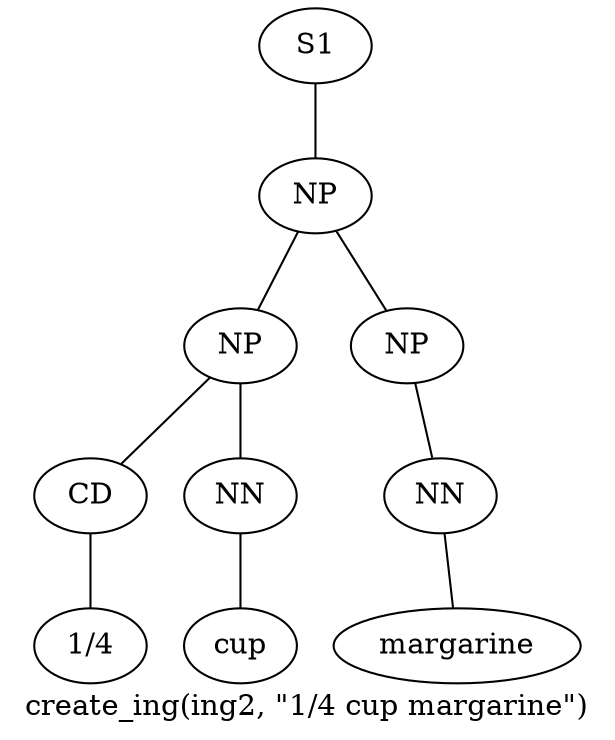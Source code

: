 graph SyntaxGraph {
	label = "create_ing(ing2, \"1/4 cup margarine\")";
	Node0 [label="S1"];
	Node1 [label="NP"];
	Node2 [label="NP"];
	Node3 [label="CD"];
	Node4 [label="1/4"];
	Node5 [label="NN"];
	Node6 [label="cup"];
	Node7 [label="NP"];
	Node8 [label="NN"];
	Node9 [label="margarine"];

	Node0 -- Node1;
	Node1 -- Node2;
	Node1 -- Node7;
	Node2 -- Node3;
	Node2 -- Node5;
	Node3 -- Node4;
	Node5 -- Node6;
	Node7 -- Node8;
	Node8 -- Node9;
}
